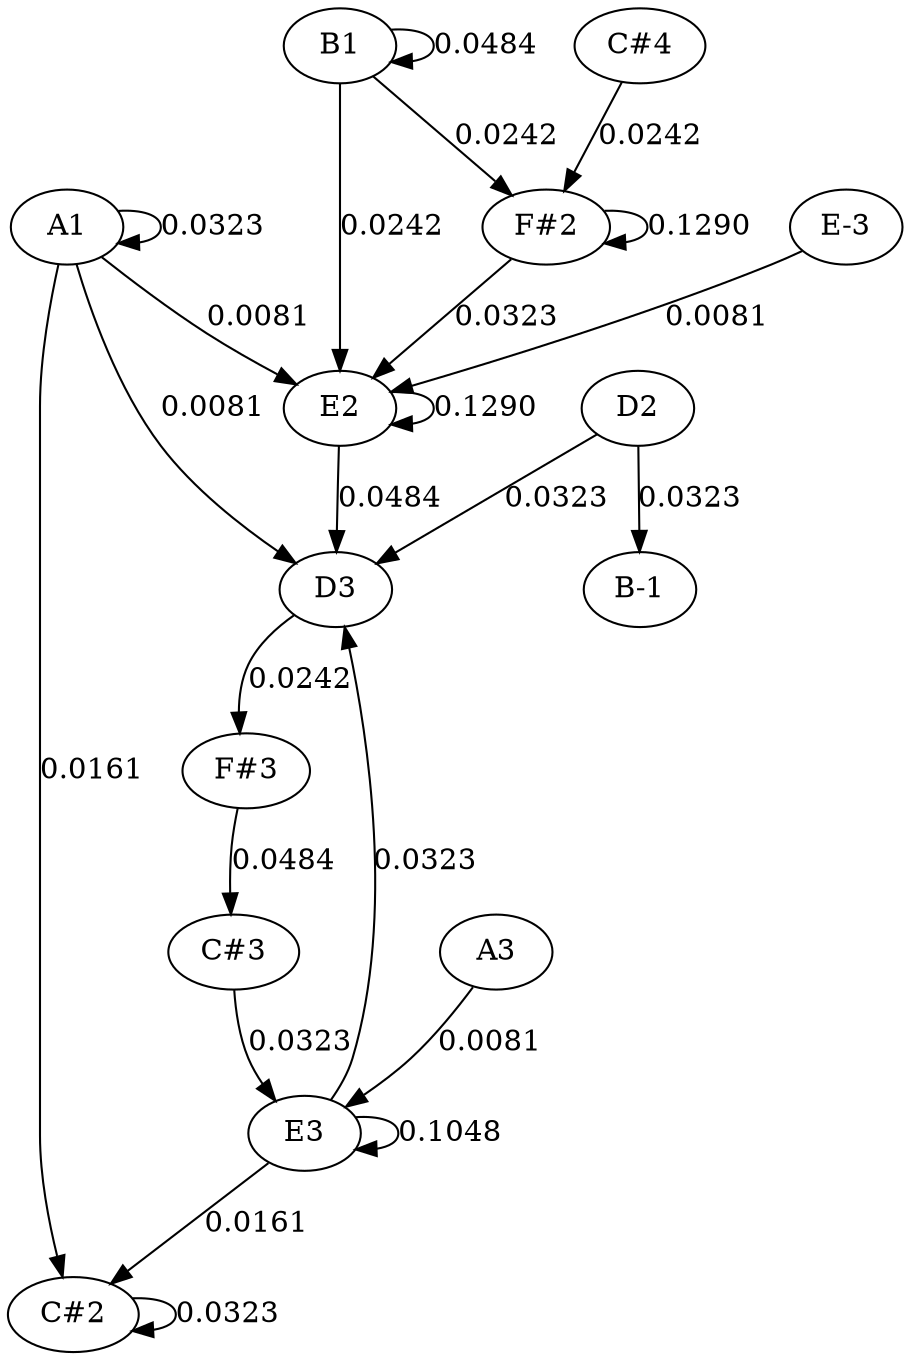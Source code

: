strict graph {
	graph [bb="0,0,385,666"];
	node [label="\N"];
	edge [arrowtype=normal,
		dir=forward
	];
	A1	 [height="0.5",
		pos="27,558",
		width="0.75"];
	A1 -- A1	 [label="0.0323",
		lp="91.25,558",
		pos="e,51.532,549.88 51.532,566.12 62.508,566.89 72,564.19 72,558 72,553.84 67.715,551.26 61.574,550.24"];
	"C#2"	 [height="0.5",
		pos="49,18",
		width="0.75187"];
	A1 -- "C#2"	 [label="0.0161",
		lp="32.25,288",
		pos="e,38.199,34.75 22.647,539.93 18.537,522.29 13,493.91 13,469 13,469 13,469 13,107 13,84.298 23.39,60.59 33.007,43.509"];
	D3	 [height="0.5",
		pos="146,378",
		width="0.75"];
	A1 -- D3	 [label="0.0081",
		lp="91.25,468",
		pos="e,128.63,392.02 31.672,539.98 38.246,517.92 51.682,478.86 71.5,450 85.109,430.18 104.99,411.59 120.79,398.4"];
	E2	 [height="0.5",
		pos="146,468",
		width="0.75"];
	A1 -- E2	 [label="0.0081",
		lp="113.25,513",
		pos="e,126.78,481.25 43.406,543.66 59.776,530.4 83.841,511.05 93.5,504 101.43,498.21 110.24,492.19 118.34,486.81"];
	"C#2" -- "C#2"	 [label="0.0323",
		lp="113.25,18",
		pos="e,73.532,9.8789 73.532,26.121 84.508,26.895 94,24.188 94,18 94,13.843 89.715,11.257 83.574,10.242"];
	"F#3"	 [height="0.5",
		pos="97,288",
		width="0.75"];
	D3 -- "F#3"	 [label="0.0242",
		lp="119.25,333",
		pos="e,94.231,306.2 124.89,366.64 115.39,360.8 105.07,352.54 99.5,342 95.398,334.24 94.003,324.92 93.868,316.27"];
	E2 -- D3	 [label="0.0484",
		lp="165.25,423",
		pos="e,146,396.05 146,449.61 146,437.24 146,420.37 146,406.22"];
	E2 -- E2	 [label="0.1290",
		lp="210.25,468",
		pos="e,170.53,459.88 170.53,476.12 181.51,476.89 191,474.19 191,468 191,463.84 186.72,461.26 180.57,460.24"];
	"C#3"	 [height="0.5",
		pos="93,198",
		width="0.75187"];
	"F#3" -- "C#3"	 [label="0.0484",
		lp="111.25,243",
		pos="e,91.59,216.21 93.779,269.97 92.848,264.28 91.96,257.89 91.5,252 90.852,243.7 90.849,234.66 91.116,226.43"];
	A3	 [height="0.5",
		pos="207,198",
		width="0.75"];
	E3	 [height="0.5",
		pos="126,108",
		width="0.75"];
	A3 -- E3	 [label="0.0081",
		lp="200.25,153",
		pos="e,142.61,122.29 195.91,181.05 188.06,170.18 177,155.69 166,144 161.16,138.85 155.63,133.65 150.26,128.89"];
	E3 -- "C#2"	 [label="0.0161",
		lp="114.25,63",
		pos="e,62.126,34.001 112.94,92.072 100.88,78.292 82.798,57.626 68.936,41.784"];
	E3 -- D3	 [label="0.0323",
		lp="168.25,243",
		pos="e,147.13,359.86 132.77,125.47 134.83,131.23 136.86,137.81 138,144 151.53,217.39 149.72,305.93 147.65,349.72"];
	E3 -- E3	 [label="0.1048",
		lp="190.25,108",
		pos="e,150.53,99.879 150.53,116.12 161.51,116.89 171,114.19 171,108 171,103.84 166.72,101.26 160.57,100.24"];
	B1	 [height="0.5",
		pos="146,648",
		width="0.75"];
	B1 -- E2	 [label="0.0242",
		lp="165.25,558",
		pos="e,146,486.02 146,629.93 146,598.97 146,533.3 146,496.13"];
	B1 -- B1	 [label="0.0484",
		lp="210.25,648",
		pos="e,170.53,639.88 170.53,656.12 181.51,656.89 191,654.19 191,648 191,643.84 186.72,641.26 180.57,640.24"];
	"F#2"	 [height="0.5",
		pos="230,558",
		width="0.75"];
	B1 -- "F#2"	 [label="0.0242",
		lp="215.25,603",
		pos="e,216.11,573.55 159.87,632.47 173.25,618.46 193.67,597.07 209.03,580.97"];
	"F#2" -- E2	 [label="0.0323",
		lp="215.25,513",
		pos="e,159.89,483.55 216.13,542.47 202.75,528.46 182.33,507.07 166.97,490.97"];
	"F#2" -- "F#2"	 [label="0.1290",
		lp="294.25,558",
		pos="e,254.53,549.88 254.53,566.12 265.51,566.89 275,564.19 275,558 275,553.84 270.72,551.26 264.57,550.24"];
	"C#3" -- E3	 [label="0.0323",
		lp="119.25,153",
		pos="e,112.22,123.59 92.863,179.72 93.319,169.08 94.904,155.34 99.5,144 101.22,139.75 103.6,135.57 106.22,131.66"];
	"C#4"	 [height="0.5",
		pos="274,648",
		width="0.75187"];
	"C#4" -- "F#2"	 [label="0.0242",
		lp="275.25,603",
		pos="e,238.09,575.18 265.72,630.45 259.23,617.46 250.08,599.16 242.67,584.33"];
	D2	 [height="0.5",
		pos="274,468",
		width="0.75"];
	D2 -- D3	 [label="0.0323",
		lp="241.25,423",
		pos="e,164.39,391.64 255.93,454.58 234.23,439.66 197.65,414.51 172.69,397.35"];
	"B-1"	 [height="0.5",
		pos="274,378",
		width="0.75"];
	D2 -- "B-1"	 [label="0.0323",
		lp="293.25,423",
		pos="e,274,396.05 274,449.61 274,437.24 274,420.37 274,406.22"];
	"E-3"	 [height="0.5",
		pos="358,558",
		width="0.75"];
	"E-3" -- E2	 [label="0.0081",
		lp="300.25,513",
		pos="e,169.17,477.51 336.74,546.8 331.91,544.53 326.79,542.16 322,540 284.96,523.33 275.66,519.22 238,504 218.53,496.13 196.56,487.75\
 178.96,481.16"];
}
